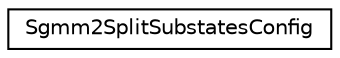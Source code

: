 digraph "Graphical Class Hierarchy"
{
  edge [fontname="Helvetica",fontsize="10",labelfontname="Helvetica",labelfontsize="10"];
  node [fontname="Helvetica",fontsize="10",shape=record];
  rankdir="LR";
  Node0 [label="Sgmm2SplitSubstatesConfig",height=0.2,width=0.4,color="black", fillcolor="white", style="filled",URL="$structkaldi_1_1Sgmm2SplitSubstatesConfig.html"];
}
